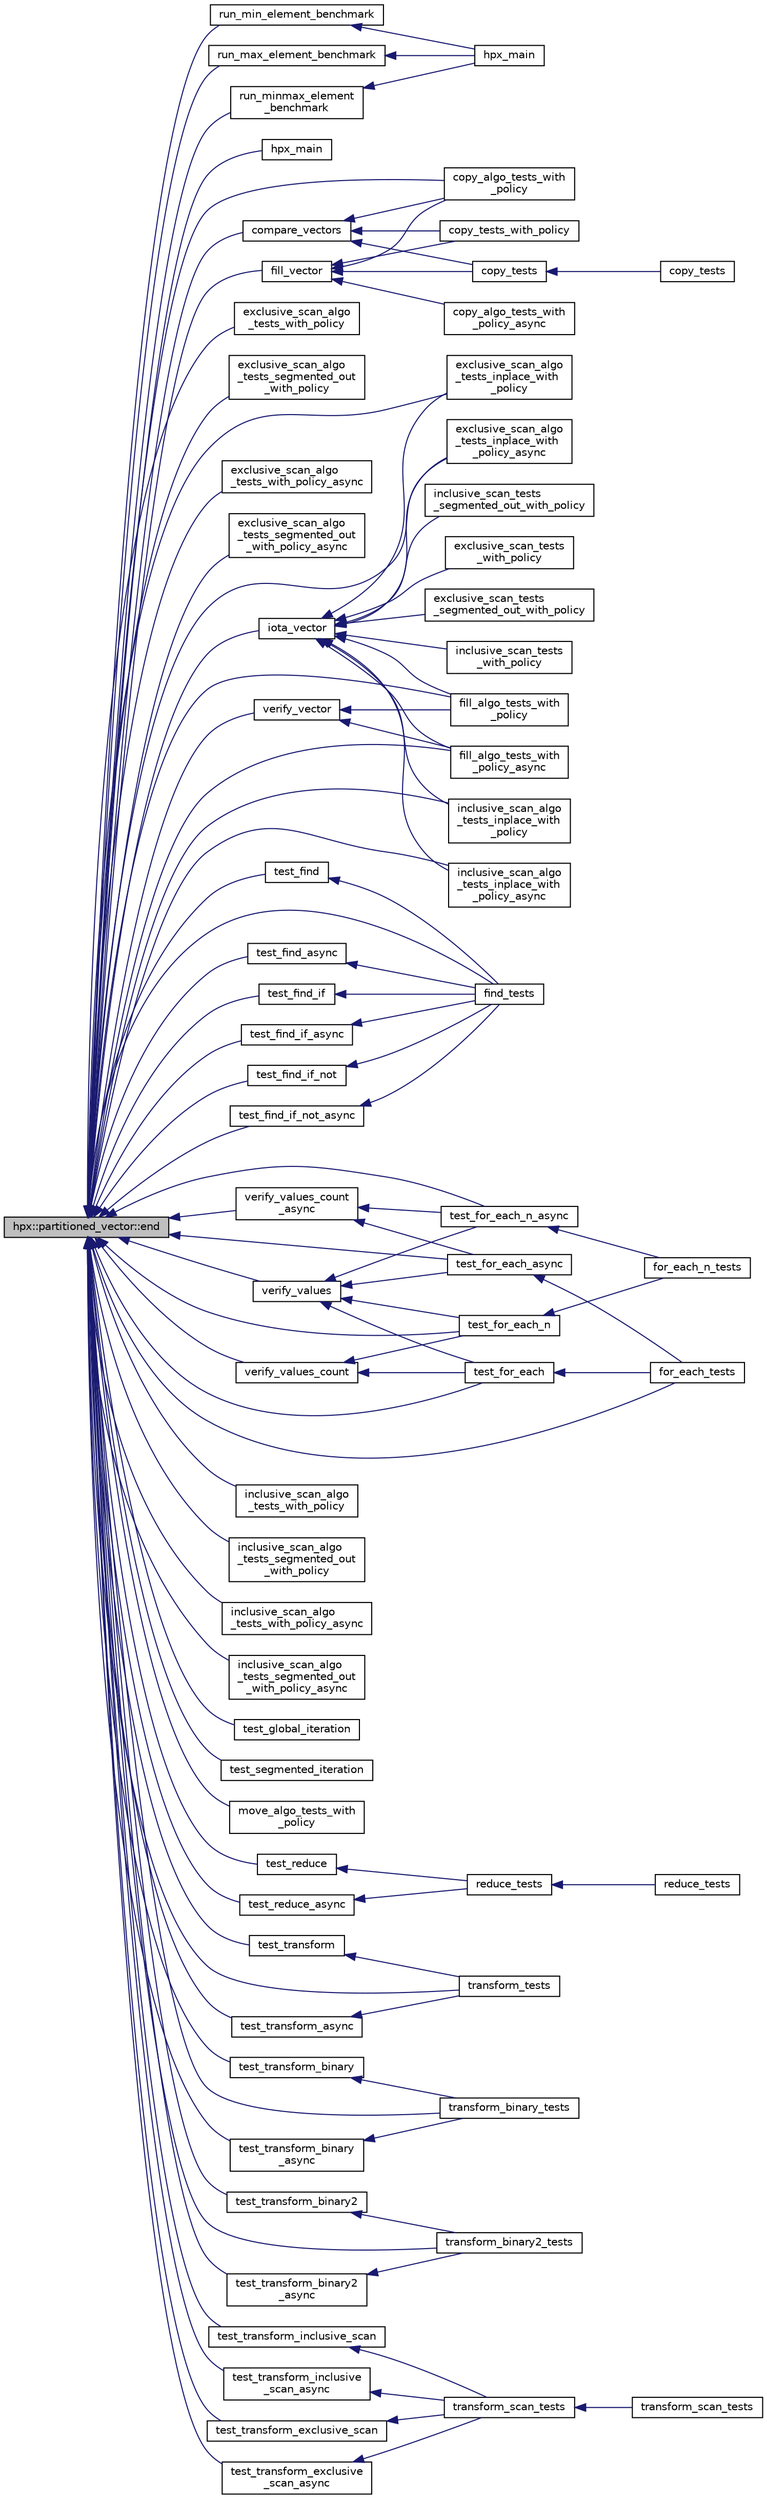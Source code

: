 digraph "hpx::partitioned_vector::end"
{
  edge [fontname="Helvetica",fontsize="10",labelfontname="Helvetica",labelfontsize="10"];
  node [fontname="Helvetica",fontsize="10",shape=record];
  rankdir="LR";
  Node541 [label="hpx::partitioned_vector::end",height=0.2,width=0.4,color="black", fillcolor="grey75", style="filled", fontcolor="black"];
  Node541 -> Node542 [dir="back",color="midnightblue",fontsize="10",style="solid",fontname="Helvetica"];
  Node542 [label="run_min_element_benchmark",height=0.2,width=0.4,color="black", fillcolor="white", style="filled",URL="$d9/d93/minmax__element__performance_8cpp.html#abd4ad2483a8d6746c8a3fb7057236f25"];
  Node542 -> Node543 [dir="back",color="midnightblue",fontsize="10",style="solid",fontname="Helvetica"];
  Node543 [label="hpx_main",height=0.2,width=0.4,color="black", fillcolor="white", style="filled",URL="$d9/d93/minmax__element__performance_8cpp.html#a4ca51ec94fa82421fc621b58eef7b01c"];
  Node541 -> Node544 [dir="back",color="midnightblue",fontsize="10",style="solid",fontname="Helvetica"];
  Node544 [label="run_max_element_benchmark",height=0.2,width=0.4,color="black", fillcolor="white", style="filled",URL="$d9/d93/minmax__element__performance_8cpp.html#a3c87fe780848980b0a3044d753c7af14"];
  Node544 -> Node543 [dir="back",color="midnightblue",fontsize="10",style="solid",fontname="Helvetica"];
  Node541 -> Node545 [dir="back",color="midnightblue",fontsize="10",style="solid",fontname="Helvetica"];
  Node545 [label="run_minmax_element\l_benchmark",height=0.2,width=0.4,color="black", fillcolor="white", style="filled",URL="$d9/d93/minmax__element__performance_8cpp.html#a834512757d35e73664a608dfd3efc33c"];
  Node545 -> Node543 [dir="back",color="midnightblue",fontsize="10",style="solid",fontname="Helvetica"];
  Node541 -> Node546 [dir="back",color="midnightblue",fontsize="10",style="solid",fontname="Helvetica"];
  Node546 [label="hpx_main",height=0.2,width=0.4,color="black", fillcolor="white", style="filled",URL="$dc/d39/partitioned__vector__2201_8cpp.html#a4ca51ec94fa82421fc621b58eef7b01c"];
  Node541 -> Node547 [dir="back",color="midnightblue",fontsize="10",style="solid",fontname="Helvetica"];
  Node547 [label="fill_vector",height=0.2,width=0.4,color="black", fillcolor="white", style="filled",URL="$d9/d91/partitioned__vector__copy_8cpp.html#a980222667c4a3c12a00f24cd11bea863"];
  Node547 -> Node548 [dir="back",color="midnightblue",fontsize="10",style="solid",fontname="Helvetica"];
  Node548 [label="copy_tests",height=0.2,width=0.4,color="black", fillcolor="white", style="filled",URL="$d9/d91/partitioned__vector__copy_8cpp.html#ac64bf8666734b6eab7d05f397b317c9a"];
  Node548 -> Node549 [dir="back",color="midnightblue",fontsize="10",style="solid",fontname="Helvetica"];
  Node549 [label="copy_tests",height=0.2,width=0.4,color="black", fillcolor="white", style="filled",URL="$d9/d91/partitioned__vector__copy_8cpp.html#a9de180cb98cf642735409496eec1d578"];
  Node547 -> Node550 [dir="back",color="midnightblue",fontsize="10",style="solid",fontname="Helvetica"];
  Node550 [label="copy_algo_tests_with\l_policy",height=0.2,width=0.4,color="black", fillcolor="white", style="filled",URL="$d9/d91/partitioned__vector__copy_8cpp.html#ae0e3f9d05350442941fbd4339e31e6be"];
  Node547 -> Node551 [dir="back",color="midnightblue",fontsize="10",style="solid",fontname="Helvetica"];
  Node551 [label="copy_algo_tests_with\l_policy_async",height=0.2,width=0.4,color="black", fillcolor="white", style="filled",URL="$d9/d91/partitioned__vector__copy_8cpp.html#a2a8bfcd77f2b6d1bef69bbfcd08f2ca3"];
  Node547 -> Node552 [dir="back",color="midnightblue",fontsize="10",style="solid",fontname="Helvetica"];
  Node552 [label="copy_tests_with_policy",height=0.2,width=0.4,color="black", fillcolor="white", style="filled",URL="$d9/d91/partitioned__vector__copy_8cpp.html#aa252b332f8cbfeb382b9f7f94a7f4ef7"];
  Node541 -> Node553 [dir="back",color="midnightblue",fontsize="10",style="solid",fontname="Helvetica"];
  Node553 [label="compare_vectors",height=0.2,width=0.4,color="black", fillcolor="white", style="filled",URL="$d9/d91/partitioned__vector__copy_8cpp.html#a17297a3d399aa60fa51b936c52cf66aa"];
  Node553 -> Node548 [dir="back",color="midnightblue",fontsize="10",style="solid",fontname="Helvetica"];
  Node553 -> Node550 [dir="back",color="midnightblue",fontsize="10",style="solid",fontname="Helvetica"];
  Node553 -> Node552 [dir="back",color="midnightblue",fontsize="10",style="solid",fontname="Helvetica"];
  Node541 -> Node550 [dir="back",color="midnightblue",fontsize="10",style="solid",fontname="Helvetica"];
  Node541 -> Node554 [dir="back",color="midnightblue",fontsize="10",style="solid",fontname="Helvetica"];
  Node554 [label="exclusive_scan_algo\l_tests_with_policy",height=0.2,width=0.4,color="black", fillcolor="white", style="filled",URL="$d2/dda/partitioned__vector__exclusive__scan_8cpp.html#a4a261a1382349c14bb90c84e6c42992f"];
  Node541 -> Node555 [dir="back",color="midnightblue",fontsize="10",style="solid",fontname="Helvetica"];
  Node555 [label="exclusive_scan_algo\l_tests_segmented_out\l_with_policy",height=0.2,width=0.4,color="black", fillcolor="white", style="filled",URL="$d2/dda/partitioned__vector__exclusive__scan_8cpp.html#a8d7664cd079b1e3ec2707c550f6a533b"];
  Node541 -> Node556 [dir="back",color="midnightblue",fontsize="10",style="solid",fontname="Helvetica"];
  Node556 [label="exclusive_scan_algo\l_tests_inplace_with\l_policy",height=0.2,width=0.4,color="black", fillcolor="white", style="filled",URL="$d2/dda/partitioned__vector__exclusive__scan_8cpp.html#a2397508eb38cad428af408af2ab94647"];
  Node541 -> Node557 [dir="back",color="midnightblue",fontsize="10",style="solid",fontname="Helvetica"];
  Node557 [label="exclusive_scan_algo\l_tests_with_policy_async",height=0.2,width=0.4,color="black", fillcolor="white", style="filled",URL="$d2/dda/partitioned__vector__exclusive__scan_8cpp.html#a430eb978e18bd4deefe98774b98d73d0"];
  Node541 -> Node558 [dir="back",color="midnightblue",fontsize="10",style="solid",fontname="Helvetica"];
  Node558 [label="exclusive_scan_algo\l_tests_segmented_out\l_with_policy_async",height=0.2,width=0.4,color="black", fillcolor="white", style="filled",URL="$d2/dda/partitioned__vector__exclusive__scan_8cpp.html#aac375ecaf791127d352647eba294bcc2"];
  Node541 -> Node559 [dir="back",color="midnightblue",fontsize="10",style="solid",fontname="Helvetica"];
  Node559 [label="exclusive_scan_algo\l_tests_inplace_with\l_policy_async",height=0.2,width=0.4,color="black", fillcolor="white", style="filled",URL="$d2/dda/partitioned__vector__exclusive__scan_8cpp.html#a8ba279aee7d63d9a49e5b9607667ccf9"];
  Node541 -> Node560 [dir="back",color="midnightblue",fontsize="10",style="solid",fontname="Helvetica"];
  Node560 [label="iota_vector",height=0.2,width=0.4,color="black", fillcolor="white", style="filled",URL="$de/d66/partitioned__vector__fill_8cpp.html#a572804169127f5ab4a255e465a0f8f9f"];
  Node560 -> Node556 [dir="back",color="midnightblue",fontsize="10",style="solid",fontname="Helvetica"];
  Node560 -> Node559 [dir="back",color="midnightblue",fontsize="10",style="solid",fontname="Helvetica"];
  Node560 -> Node561 [dir="back",color="midnightblue",fontsize="10",style="solid",fontname="Helvetica"];
  Node561 [label="exclusive_scan_tests\l_with_policy",height=0.2,width=0.4,color="black", fillcolor="white", style="filled",URL="$d2/dda/partitioned__vector__exclusive__scan_8cpp.html#a7b96cfe65f5247a3141cb087834dd23a"];
  Node560 -> Node562 [dir="back",color="midnightblue",fontsize="10",style="solid",fontname="Helvetica"];
  Node562 [label="exclusive_scan_tests\l_segmented_out_with_policy",height=0.2,width=0.4,color="black", fillcolor="white", style="filled",URL="$d2/dda/partitioned__vector__exclusive__scan_8cpp.html#a2d09be842d7f8f127931eff5c4100d2b"];
  Node560 -> Node563 [dir="back",color="midnightblue",fontsize="10",style="solid",fontname="Helvetica"];
  Node563 [label="fill_algo_tests_with\l_policy",height=0.2,width=0.4,color="black", fillcolor="white", style="filled",URL="$de/d66/partitioned__vector__fill_8cpp.html#a960a6fededcc3263af21955d33c9cf1c"];
  Node560 -> Node564 [dir="back",color="midnightblue",fontsize="10",style="solid",fontname="Helvetica"];
  Node564 [label="fill_algo_tests_with\l_policy_async",height=0.2,width=0.4,color="black", fillcolor="white", style="filled",URL="$de/d66/partitioned__vector__fill_8cpp.html#a77800721f938b711d778e042ea6c7029"];
  Node560 -> Node565 [dir="back",color="midnightblue",fontsize="10",style="solid",fontname="Helvetica"];
  Node565 [label="inclusive_scan_algo\l_tests_inplace_with\l_policy",height=0.2,width=0.4,color="black", fillcolor="white", style="filled",URL="$d0/dd9/partitioned__vector__inclusive__scan_8cpp.html#ac73931f4f0b152753526d2a0eb8ae2c4"];
  Node560 -> Node566 [dir="back",color="midnightblue",fontsize="10",style="solid",fontname="Helvetica"];
  Node566 [label="inclusive_scan_algo\l_tests_inplace_with\l_policy_async",height=0.2,width=0.4,color="black", fillcolor="white", style="filled",URL="$d0/dd9/partitioned__vector__inclusive__scan_8cpp.html#a6f8f0bc8a1e4de73564298f9908b2b1f"];
  Node560 -> Node567 [dir="back",color="midnightblue",fontsize="10",style="solid",fontname="Helvetica"];
  Node567 [label="inclusive_scan_tests\l_with_policy",height=0.2,width=0.4,color="black", fillcolor="white", style="filled",URL="$d0/dd9/partitioned__vector__inclusive__scan_8cpp.html#a8e283bdf6f833542c8aa16886597bbbe"];
  Node560 -> Node568 [dir="back",color="midnightblue",fontsize="10",style="solid",fontname="Helvetica"];
  Node568 [label="inclusive_scan_tests\l_segmented_out_with_policy",height=0.2,width=0.4,color="black", fillcolor="white", style="filled",URL="$d0/dd9/partitioned__vector__inclusive__scan_8cpp.html#aa478c1afa179e865ffc854fb5c9a63fb"];
  Node541 -> Node569 [dir="back",color="midnightblue",fontsize="10",style="solid",fontname="Helvetica"];
  Node569 [label="verify_vector",height=0.2,width=0.4,color="black", fillcolor="white", style="filled",URL="$de/d66/partitioned__vector__fill_8cpp.html#a66b5fb65d91d2f84c46cfb04be28d9de"];
  Node569 -> Node563 [dir="back",color="midnightblue",fontsize="10",style="solid",fontname="Helvetica"];
  Node569 -> Node564 [dir="back",color="midnightblue",fontsize="10",style="solid",fontname="Helvetica"];
  Node541 -> Node563 [dir="back",color="midnightblue",fontsize="10",style="solid",fontname="Helvetica"];
  Node541 -> Node564 [dir="back",color="midnightblue",fontsize="10",style="solid",fontname="Helvetica"];
  Node541 -> Node570 [dir="back",color="midnightblue",fontsize="10",style="solid",fontname="Helvetica"];
  Node570 [label="test_find",height=0.2,width=0.4,color="black", fillcolor="white", style="filled",URL="$d7/d04/partitioned__vector__find_8cpp.html#a885ca8545af37f200fbe044933b47a33"];
  Node570 -> Node571 [dir="back",color="midnightblue",fontsize="10",style="solid",fontname="Helvetica"];
  Node571 [label="find_tests",height=0.2,width=0.4,color="black", fillcolor="white", style="filled",URL="$d7/d04/partitioned__vector__find_8cpp.html#ad1e8f88cf22ed298e8c9829a1bec8c55"];
  Node541 -> Node572 [dir="back",color="midnightblue",fontsize="10",style="solid",fontname="Helvetica"];
  Node572 [label="test_find_async",height=0.2,width=0.4,color="black", fillcolor="white", style="filled",URL="$d7/d04/partitioned__vector__find_8cpp.html#af63d43fb12987b33a33e391a47d37e16"];
  Node572 -> Node571 [dir="back",color="midnightblue",fontsize="10",style="solid",fontname="Helvetica"];
  Node541 -> Node573 [dir="back",color="midnightblue",fontsize="10",style="solid",fontname="Helvetica"];
  Node573 [label="test_find_if",height=0.2,width=0.4,color="black", fillcolor="white", style="filled",URL="$d7/d04/partitioned__vector__find_8cpp.html#a2c79e59c6be7d3e388d71214d10abf56"];
  Node573 -> Node571 [dir="back",color="midnightblue",fontsize="10",style="solid",fontname="Helvetica"];
  Node541 -> Node574 [dir="back",color="midnightblue",fontsize="10",style="solid",fontname="Helvetica"];
  Node574 [label="test_find_if_async",height=0.2,width=0.4,color="black", fillcolor="white", style="filled",URL="$d7/d04/partitioned__vector__find_8cpp.html#a6de483eb582fd5498b241baad3b3b1c9"];
  Node574 -> Node571 [dir="back",color="midnightblue",fontsize="10",style="solid",fontname="Helvetica"];
  Node541 -> Node575 [dir="back",color="midnightblue",fontsize="10",style="solid",fontname="Helvetica"];
  Node575 [label="test_find_if_not",height=0.2,width=0.4,color="black", fillcolor="white", style="filled",URL="$d7/d04/partitioned__vector__find_8cpp.html#aaada7f7d580c1654423e0806fac78b66"];
  Node575 -> Node571 [dir="back",color="midnightblue",fontsize="10",style="solid",fontname="Helvetica"];
  Node541 -> Node576 [dir="back",color="midnightblue",fontsize="10",style="solid",fontname="Helvetica"];
  Node576 [label="test_find_if_not_async",height=0.2,width=0.4,color="black", fillcolor="white", style="filled",URL="$d7/d04/partitioned__vector__find_8cpp.html#a813566def440aae96c9d5d6e519a0106"];
  Node576 -> Node571 [dir="back",color="midnightblue",fontsize="10",style="solid",fontname="Helvetica"];
  Node541 -> Node571 [dir="back",color="midnightblue",fontsize="10",style="solid",fontname="Helvetica"];
  Node541 -> Node577 [dir="back",color="midnightblue",fontsize="10",style="solid",fontname="Helvetica"];
  Node577 [label="verify_values",height=0.2,width=0.4,color="black", fillcolor="white", style="filled",URL="$de/dc8/partitioned__vector__for__each_8cpp.html#acd6c0dd9aacde45f2e0a3cd2b4d41a3a"];
  Node577 -> Node578 [dir="back",color="midnightblue",fontsize="10",style="solid",fontname="Helvetica"];
  Node578 [label="test_for_each",height=0.2,width=0.4,color="black", fillcolor="white", style="filled",URL="$de/dc8/partitioned__vector__for__each_8cpp.html#a87bbedcbb5a48d4ca7eef4b8b94cccf1"];
  Node578 -> Node579 [dir="back",color="midnightblue",fontsize="10",style="solid",fontname="Helvetica"];
  Node579 [label="for_each_tests",height=0.2,width=0.4,color="black", fillcolor="white", style="filled",URL="$de/dc8/partitioned__vector__for__each_8cpp.html#ae9f70b0f6e07d944a9a27aef6d619a36"];
  Node577 -> Node580 [dir="back",color="midnightblue",fontsize="10",style="solid",fontname="Helvetica"];
  Node580 [label="test_for_each_n",height=0.2,width=0.4,color="black", fillcolor="white", style="filled",URL="$de/dc8/partitioned__vector__for__each_8cpp.html#a5a992e8891e07b283c67ad67f35aa79a"];
  Node580 -> Node581 [dir="back",color="midnightblue",fontsize="10",style="solid",fontname="Helvetica"];
  Node581 [label="for_each_n_tests",height=0.2,width=0.4,color="black", fillcolor="white", style="filled",URL="$de/dc8/partitioned__vector__for__each_8cpp.html#abf8171f27cbe43370d530a93d000de65"];
  Node577 -> Node582 [dir="back",color="midnightblue",fontsize="10",style="solid",fontname="Helvetica"];
  Node582 [label="test_for_each_async",height=0.2,width=0.4,color="black", fillcolor="white", style="filled",URL="$de/dc8/partitioned__vector__for__each_8cpp.html#a39e50de679fbc25ff46f145ecd4c2164"];
  Node582 -> Node579 [dir="back",color="midnightblue",fontsize="10",style="solid",fontname="Helvetica"];
  Node577 -> Node583 [dir="back",color="midnightblue",fontsize="10",style="solid",fontname="Helvetica"];
  Node583 [label="test_for_each_n_async",height=0.2,width=0.4,color="black", fillcolor="white", style="filled",URL="$de/dc8/partitioned__vector__for__each_8cpp.html#a5a165c02f2676f491b2446ee85399660"];
  Node583 -> Node581 [dir="back",color="midnightblue",fontsize="10",style="solid",fontname="Helvetica"];
  Node541 -> Node584 [dir="back",color="midnightblue",fontsize="10",style="solid",fontname="Helvetica"];
  Node584 [label="verify_values_count",height=0.2,width=0.4,color="black", fillcolor="white", style="filled",URL="$de/dc8/partitioned__vector__for__each_8cpp.html#a4ce152724d74c6195b589fce59604796"];
  Node584 -> Node578 [dir="back",color="midnightblue",fontsize="10",style="solid",fontname="Helvetica"];
  Node584 -> Node580 [dir="back",color="midnightblue",fontsize="10",style="solid",fontname="Helvetica"];
  Node541 -> Node578 [dir="back",color="midnightblue",fontsize="10",style="solid",fontname="Helvetica"];
  Node541 -> Node580 [dir="back",color="midnightblue",fontsize="10",style="solid",fontname="Helvetica"];
  Node541 -> Node585 [dir="back",color="midnightblue",fontsize="10",style="solid",fontname="Helvetica"];
  Node585 [label="verify_values_count\l_async",height=0.2,width=0.4,color="black", fillcolor="white", style="filled",URL="$de/dc8/partitioned__vector__for__each_8cpp.html#a9013b8df361246e31c27d52364abf913"];
  Node585 -> Node582 [dir="back",color="midnightblue",fontsize="10",style="solid",fontname="Helvetica"];
  Node585 -> Node583 [dir="back",color="midnightblue",fontsize="10",style="solid",fontname="Helvetica"];
  Node541 -> Node582 [dir="back",color="midnightblue",fontsize="10",style="solid",fontname="Helvetica"];
  Node541 -> Node583 [dir="back",color="midnightblue",fontsize="10",style="solid",fontname="Helvetica"];
  Node541 -> Node579 [dir="back",color="midnightblue",fontsize="10",style="solid",fontname="Helvetica"];
  Node541 -> Node586 [dir="back",color="midnightblue",fontsize="10",style="solid",fontname="Helvetica"];
  Node586 [label="inclusive_scan_algo\l_tests_with_policy",height=0.2,width=0.4,color="black", fillcolor="white", style="filled",URL="$d0/dd9/partitioned__vector__inclusive__scan_8cpp.html#a34738553072fae9ba4943c819d65ebaf"];
  Node541 -> Node587 [dir="back",color="midnightblue",fontsize="10",style="solid",fontname="Helvetica"];
  Node587 [label="inclusive_scan_algo\l_tests_segmented_out\l_with_policy",height=0.2,width=0.4,color="black", fillcolor="white", style="filled",URL="$d0/dd9/partitioned__vector__inclusive__scan_8cpp.html#a26083f18eaa5bf61a1e53a032628baf9"];
  Node541 -> Node565 [dir="back",color="midnightblue",fontsize="10",style="solid",fontname="Helvetica"];
  Node541 -> Node588 [dir="back",color="midnightblue",fontsize="10",style="solid",fontname="Helvetica"];
  Node588 [label="inclusive_scan_algo\l_tests_with_policy_async",height=0.2,width=0.4,color="black", fillcolor="white", style="filled",URL="$d0/dd9/partitioned__vector__inclusive__scan_8cpp.html#ab0bfeba9eb0de80c695d41005ad8d0a9"];
  Node541 -> Node589 [dir="back",color="midnightblue",fontsize="10",style="solid",fontname="Helvetica"];
  Node589 [label="inclusive_scan_algo\l_tests_segmented_out\l_with_policy_async",height=0.2,width=0.4,color="black", fillcolor="white", style="filled",URL="$d0/dd9/partitioned__vector__inclusive__scan_8cpp.html#a6f9b7280d94a55ba343e46705df934bc"];
  Node541 -> Node566 [dir="back",color="midnightblue",fontsize="10",style="solid",fontname="Helvetica"];
  Node541 -> Node590 [dir="back",color="midnightblue",fontsize="10",style="solid",fontname="Helvetica"];
  Node590 [label="test_global_iteration",height=0.2,width=0.4,color="black", fillcolor="white", style="filled",URL="$dc/ddf/partitioned__vector__iter_8cpp.html#a45212328fa7623966dd0f37455b03f19"];
  Node541 -> Node591 [dir="back",color="midnightblue",fontsize="10",style="solid",fontname="Helvetica"];
  Node591 [label="test_segmented_iteration",height=0.2,width=0.4,color="black", fillcolor="white", style="filled",URL="$dc/ddf/partitioned__vector__iter_8cpp.html#ab08e0d3e3c62343cda6e09720da22fdb"];
  Node541 -> Node592 [dir="back",color="midnightblue",fontsize="10",style="solid",fontname="Helvetica"];
  Node592 [label="move_algo_tests_with\l_policy",height=0.2,width=0.4,color="black", fillcolor="white", style="filled",URL="$d8/d25/partitioned__vector__move_8cpp.html#a95dcf2cfd84f695a5a9a5acd3ffe1680"];
  Node541 -> Node593 [dir="back",color="midnightblue",fontsize="10",style="solid",fontname="Helvetica"];
  Node593 [label="test_reduce",height=0.2,width=0.4,color="black", fillcolor="white", style="filled",URL="$d0/d35/partitioned__vector__reduce_8cpp.html#a6b1931f002b5b3fc1ae207e090a509cc"];
  Node593 -> Node594 [dir="back",color="midnightblue",fontsize="10",style="solid",fontname="Helvetica"];
  Node594 [label="reduce_tests",height=0.2,width=0.4,color="black", fillcolor="white", style="filled",URL="$d0/d35/partitioned__vector__reduce_8cpp.html#aa1f86bd9682d7eeb996a1f4d995b57ff"];
  Node594 -> Node595 [dir="back",color="midnightblue",fontsize="10",style="solid",fontname="Helvetica"];
  Node595 [label="reduce_tests",height=0.2,width=0.4,color="black", fillcolor="white", style="filled",URL="$d0/d35/partitioned__vector__reduce_8cpp.html#ab40cf4e2cc2ad9e866cb05064427c5e4"];
  Node541 -> Node596 [dir="back",color="midnightblue",fontsize="10",style="solid",fontname="Helvetica"];
  Node596 [label="test_reduce_async",height=0.2,width=0.4,color="black", fillcolor="white", style="filled",URL="$d0/d35/partitioned__vector__reduce_8cpp.html#af3b45a8f9f9be3bfea00d388449b3436"];
  Node596 -> Node594 [dir="back",color="midnightblue",fontsize="10",style="solid",fontname="Helvetica"];
  Node541 -> Node597 [dir="back",color="midnightblue",fontsize="10",style="solid",fontname="Helvetica"];
  Node597 [label="test_transform",height=0.2,width=0.4,color="black", fillcolor="white", style="filled",URL="$d5/dda/partitioned__vector__transform_8cpp.html#abed3dded51b8e6aa5a8523ba75de897d"];
  Node597 -> Node598 [dir="back",color="midnightblue",fontsize="10",style="solid",fontname="Helvetica"];
  Node598 [label="transform_tests",height=0.2,width=0.4,color="black", fillcolor="white", style="filled",URL="$d5/dda/partitioned__vector__transform_8cpp.html#ad3376d734e504c202cd87f681f3d9832"];
  Node541 -> Node599 [dir="back",color="midnightblue",fontsize="10",style="solid",fontname="Helvetica"];
  Node599 [label="test_transform_async",height=0.2,width=0.4,color="black", fillcolor="white", style="filled",URL="$d5/dda/partitioned__vector__transform_8cpp.html#add83e7709f4eeffd74733b69f6f10bab"];
  Node599 -> Node598 [dir="back",color="midnightblue",fontsize="10",style="solid",fontname="Helvetica"];
  Node541 -> Node598 [dir="back",color="midnightblue",fontsize="10",style="solid",fontname="Helvetica"];
  Node541 -> Node600 [dir="back",color="midnightblue",fontsize="10",style="solid",fontname="Helvetica"];
  Node600 [label="test_transform_binary",height=0.2,width=0.4,color="black", fillcolor="white", style="filled",URL="$d8/d95/partitioned__vector__transform__binary_8cpp.html#a20498f617e4853975061b843ee9b0575"];
  Node600 -> Node601 [dir="back",color="midnightblue",fontsize="10",style="solid",fontname="Helvetica"];
  Node601 [label="transform_binary_tests",height=0.2,width=0.4,color="black", fillcolor="white", style="filled",URL="$d8/d95/partitioned__vector__transform__binary_8cpp.html#ae702fc39c2e65ba3cd439336012efa89"];
  Node541 -> Node602 [dir="back",color="midnightblue",fontsize="10",style="solid",fontname="Helvetica"];
  Node602 [label="test_transform_binary2",height=0.2,width=0.4,color="black", fillcolor="white", style="filled",URL="$d8/d95/partitioned__vector__transform__binary_8cpp.html#a043f86fe68212eae7c98b7429188ae59"];
  Node602 -> Node603 [dir="back",color="midnightblue",fontsize="10",style="solid",fontname="Helvetica"];
  Node603 [label="transform_binary2_tests",height=0.2,width=0.4,color="black", fillcolor="white", style="filled",URL="$d8/d95/partitioned__vector__transform__binary_8cpp.html#a8dfee50977186ab995ad4d4a22c7f683"];
  Node541 -> Node604 [dir="back",color="midnightblue",fontsize="10",style="solid",fontname="Helvetica"];
  Node604 [label="test_transform_binary\l_async",height=0.2,width=0.4,color="black", fillcolor="white", style="filled",URL="$d8/d95/partitioned__vector__transform__binary_8cpp.html#a7fc66ada9b35b19ff7f44aca2f905b35"];
  Node604 -> Node601 [dir="back",color="midnightblue",fontsize="10",style="solid",fontname="Helvetica"];
  Node541 -> Node605 [dir="back",color="midnightblue",fontsize="10",style="solid",fontname="Helvetica"];
  Node605 [label="test_transform_binary2\l_async",height=0.2,width=0.4,color="black", fillcolor="white", style="filled",URL="$d8/d95/partitioned__vector__transform__binary_8cpp.html#aff5be00cfbed43059adb4808234d0127"];
  Node605 -> Node603 [dir="back",color="midnightblue",fontsize="10",style="solid",fontname="Helvetica"];
  Node541 -> Node601 [dir="back",color="midnightblue",fontsize="10",style="solid",fontname="Helvetica"];
  Node541 -> Node603 [dir="back",color="midnightblue",fontsize="10",style="solid",fontname="Helvetica"];
  Node541 -> Node606 [dir="back",color="midnightblue",fontsize="10",style="solid",fontname="Helvetica"];
  Node606 [label="test_transform_inclusive_scan",height=0.2,width=0.4,color="black", fillcolor="white", style="filled",URL="$d5/d12/partitioned__vector__transform__scan_8cpp.html#ae8a79c43addbe975cca4e485571666c1"];
  Node606 -> Node607 [dir="back",color="midnightblue",fontsize="10",style="solid",fontname="Helvetica"];
  Node607 [label="transform_scan_tests",height=0.2,width=0.4,color="black", fillcolor="white", style="filled",URL="$d5/d12/partitioned__vector__transform__scan_8cpp.html#a69c80257bf2a015d976faee1e116f64e"];
  Node607 -> Node608 [dir="back",color="midnightblue",fontsize="10",style="solid",fontname="Helvetica"];
  Node608 [label="transform_scan_tests",height=0.2,width=0.4,color="black", fillcolor="white", style="filled",URL="$d5/d12/partitioned__vector__transform__scan_8cpp.html#a8f82e2b98e9169cd1e56948579dd0c25"];
  Node541 -> Node609 [dir="back",color="midnightblue",fontsize="10",style="solid",fontname="Helvetica"];
  Node609 [label="test_transform_inclusive\l_scan_async",height=0.2,width=0.4,color="black", fillcolor="white", style="filled",URL="$d5/d12/partitioned__vector__transform__scan_8cpp.html#a62cca68d121e423f1e7c0f8e7f292d0e"];
  Node609 -> Node607 [dir="back",color="midnightblue",fontsize="10",style="solid",fontname="Helvetica"];
  Node541 -> Node610 [dir="back",color="midnightblue",fontsize="10",style="solid",fontname="Helvetica"];
  Node610 [label="test_transform_exclusive_scan",height=0.2,width=0.4,color="black", fillcolor="white", style="filled",URL="$d5/d12/partitioned__vector__transform__scan_8cpp.html#a8f49e7f74ab1967d794e4ea34dfe46ff"];
  Node610 -> Node607 [dir="back",color="midnightblue",fontsize="10",style="solid",fontname="Helvetica"];
  Node541 -> Node611 [dir="back",color="midnightblue",fontsize="10",style="solid",fontname="Helvetica"];
  Node611 [label="test_transform_exclusive\l_scan_async",height=0.2,width=0.4,color="black", fillcolor="white", style="filled",URL="$d5/d12/partitioned__vector__transform__scan_8cpp.html#a06a625ddd4c75962c844c1b0fff2ceb8"];
  Node611 -> Node607 [dir="back",color="midnightblue",fontsize="10",style="solid",fontname="Helvetica"];
}
